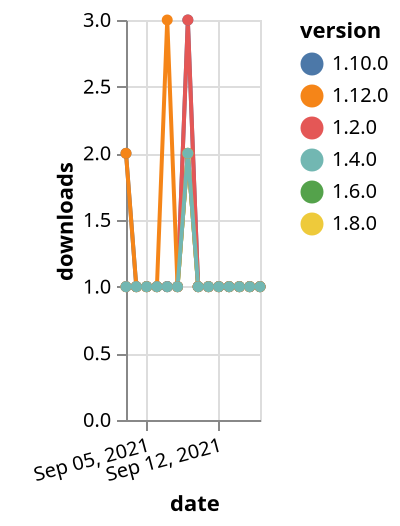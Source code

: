 {"$schema": "https://vega.github.io/schema/vega-lite/v5.json", "description": "A simple bar chart with embedded data.", "data": {"values": [{"date": "2021-09-03", "total": 197, "delta": 1, "version": "1.6.0"}, {"date": "2021-09-04", "total": 198, "delta": 1, "version": "1.6.0"}, {"date": "2021-09-05", "total": 199, "delta": 1, "version": "1.6.0"}, {"date": "2021-09-06", "total": 200, "delta": 1, "version": "1.6.0"}, {"date": "2021-09-07", "total": 201, "delta": 1, "version": "1.6.0"}, {"date": "2021-09-08", "total": 202, "delta": 1, "version": "1.6.0"}, {"date": "2021-09-09", "total": 204, "delta": 2, "version": "1.6.0"}, {"date": "2021-09-10", "total": 205, "delta": 1, "version": "1.6.0"}, {"date": "2021-09-11", "total": 206, "delta": 1, "version": "1.6.0"}, {"date": "2021-09-12", "total": 207, "delta": 1, "version": "1.6.0"}, {"date": "2021-09-13", "total": 208, "delta": 1, "version": "1.6.0"}, {"date": "2021-09-14", "total": 209, "delta": 1, "version": "1.6.0"}, {"date": "2021-09-15", "total": 210, "delta": 1, "version": "1.6.0"}, {"date": "2021-09-16", "total": 211, "delta": 1, "version": "1.6.0"}, {"date": "2021-09-03", "total": 186, "delta": 1, "version": "1.8.0"}, {"date": "2021-09-04", "total": 187, "delta": 1, "version": "1.8.0"}, {"date": "2021-09-05", "total": 188, "delta": 1, "version": "1.8.0"}, {"date": "2021-09-06", "total": 189, "delta": 1, "version": "1.8.0"}, {"date": "2021-09-07", "total": 190, "delta": 1, "version": "1.8.0"}, {"date": "2021-09-08", "total": 191, "delta": 1, "version": "1.8.0"}, {"date": "2021-09-09", "total": 193, "delta": 2, "version": "1.8.0"}, {"date": "2021-09-10", "total": 194, "delta": 1, "version": "1.8.0"}, {"date": "2021-09-11", "total": 195, "delta": 1, "version": "1.8.0"}, {"date": "2021-09-12", "total": 196, "delta": 1, "version": "1.8.0"}, {"date": "2021-09-13", "total": 197, "delta": 1, "version": "1.8.0"}, {"date": "2021-09-14", "total": 198, "delta": 1, "version": "1.8.0"}, {"date": "2021-09-15", "total": 199, "delta": 1, "version": "1.8.0"}, {"date": "2021-09-16", "total": 200, "delta": 1, "version": "1.8.0"}, {"date": "2021-09-03", "total": 211, "delta": 2, "version": "1.10.0"}, {"date": "2021-09-04", "total": 212, "delta": 1, "version": "1.10.0"}, {"date": "2021-09-05", "total": 213, "delta": 1, "version": "1.10.0"}, {"date": "2021-09-06", "total": 214, "delta": 1, "version": "1.10.0"}, {"date": "2021-09-07", "total": 215, "delta": 1, "version": "1.10.0"}, {"date": "2021-09-08", "total": 216, "delta": 1, "version": "1.10.0"}, {"date": "2021-09-09", "total": 219, "delta": 3, "version": "1.10.0"}, {"date": "2021-09-10", "total": 220, "delta": 1, "version": "1.10.0"}, {"date": "2021-09-11", "total": 221, "delta": 1, "version": "1.10.0"}, {"date": "2021-09-12", "total": 222, "delta": 1, "version": "1.10.0"}, {"date": "2021-09-13", "total": 223, "delta": 1, "version": "1.10.0"}, {"date": "2021-09-14", "total": 224, "delta": 1, "version": "1.10.0"}, {"date": "2021-09-15", "total": 225, "delta": 1, "version": "1.10.0"}, {"date": "2021-09-16", "total": 226, "delta": 1, "version": "1.10.0"}, {"date": "2021-09-03", "total": 403, "delta": 1, "version": "1.2.0"}, {"date": "2021-09-04", "total": 404, "delta": 1, "version": "1.2.0"}, {"date": "2021-09-05", "total": 405, "delta": 1, "version": "1.2.0"}, {"date": "2021-09-06", "total": 406, "delta": 1, "version": "1.2.0"}, {"date": "2021-09-07", "total": 407, "delta": 1, "version": "1.2.0"}, {"date": "2021-09-08", "total": 408, "delta": 1, "version": "1.2.0"}, {"date": "2021-09-09", "total": 411, "delta": 3, "version": "1.2.0"}, {"date": "2021-09-10", "total": 412, "delta": 1, "version": "1.2.0"}, {"date": "2021-09-11", "total": 413, "delta": 1, "version": "1.2.0"}, {"date": "2021-09-12", "total": 414, "delta": 1, "version": "1.2.0"}, {"date": "2021-09-13", "total": 415, "delta": 1, "version": "1.2.0"}, {"date": "2021-09-14", "total": 416, "delta": 1, "version": "1.2.0"}, {"date": "2021-09-15", "total": 417, "delta": 1, "version": "1.2.0"}, {"date": "2021-09-16", "total": 418, "delta": 1, "version": "1.2.0"}, {"date": "2021-09-03", "total": 124, "delta": 2, "version": "1.12.0"}, {"date": "2021-09-04", "total": 125, "delta": 1, "version": "1.12.0"}, {"date": "2021-09-05", "total": 126, "delta": 1, "version": "1.12.0"}, {"date": "2021-09-06", "total": 127, "delta": 1, "version": "1.12.0"}, {"date": "2021-09-07", "total": 130, "delta": 3, "version": "1.12.0"}, {"date": "2021-09-08", "total": 131, "delta": 1, "version": "1.12.0"}, {"date": "2021-09-09", "total": 133, "delta": 2, "version": "1.12.0"}, {"date": "2021-09-10", "total": 134, "delta": 1, "version": "1.12.0"}, {"date": "2021-09-11", "total": 135, "delta": 1, "version": "1.12.0"}, {"date": "2021-09-12", "total": 136, "delta": 1, "version": "1.12.0"}, {"date": "2021-09-13", "total": 137, "delta": 1, "version": "1.12.0"}, {"date": "2021-09-14", "total": 138, "delta": 1, "version": "1.12.0"}, {"date": "2021-09-15", "total": 139, "delta": 1, "version": "1.12.0"}, {"date": "2021-09-16", "total": 140, "delta": 1, "version": "1.12.0"}, {"date": "2021-09-03", "total": 199, "delta": 1, "version": "1.4.0"}, {"date": "2021-09-04", "total": 200, "delta": 1, "version": "1.4.0"}, {"date": "2021-09-05", "total": 201, "delta": 1, "version": "1.4.0"}, {"date": "2021-09-06", "total": 202, "delta": 1, "version": "1.4.0"}, {"date": "2021-09-07", "total": 203, "delta": 1, "version": "1.4.0"}, {"date": "2021-09-08", "total": 204, "delta": 1, "version": "1.4.0"}, {"date": "2021-09-09", "total": 206, "delta": 2, "version": "1.4.0"}, {"date": "2021-09-10", "total": 207, "delta": 1, "version": "1.4.0"}, {"date": "2021-09-11", "total": 208, "delta": 1, "version": "1.4.0"}, {"date": "2021-09-12", "total": 209, "delta": 1, "version": "1.4.0"}, {"date": "2021-09-13", "total": 210, "delta": 1, "version": "1.4.0"}, {"date": "2021-09-14", "total": 211, "delta": 1, "version": "1.4.0"}, {"date": "2021-09-15", "total": 212, "delta": 1, "version": "1.4.0"}, {"date": "2021-09-16", "total": 213, "delta": 1, "version": "1.4.0"}]}, "width": "container", "mark": {"type": "line", "point": {"filled": true}}, "encoding": {"x": {"field": "date", "type": "temporal", "timeUnit": "yearmonthdate", "title": "date", "axis": {"labelAngle": -15}}, "y": {"field": "delta", "type": "quantitative", "title": "downloads"}, "color": {"field": "version", "type": "nominal"}, "tooltip": {"field": "delta"}}}